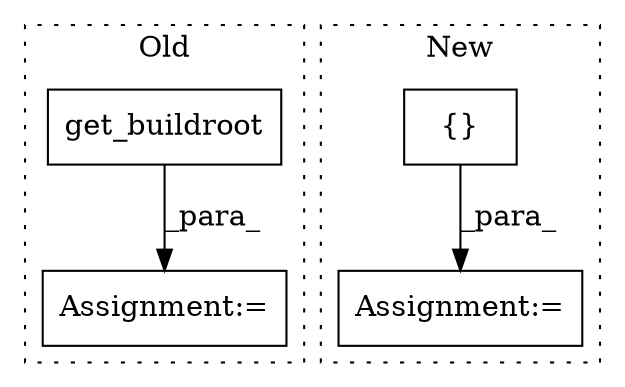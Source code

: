 digraph G {
subgraph cluster0 {
1 [label="get_buildroot" a="32" s="2196" l="15" shape="box"];
3 [label="Assignment:=" a="7" s="2167" l="1" shape="box"];
label = "Old";
style="dotted";
}
subgraph cluster1 {
2 [label="{}" a="4" s="2569" l="2" shape="box"];
4 [label="Assignment:=" a="7" s="2546" l="1" shape="box"];
label = "New";
style="dotted";
}
1 -> 3 [label="_para_"];
2 -> 4 [label="_para_"];
}